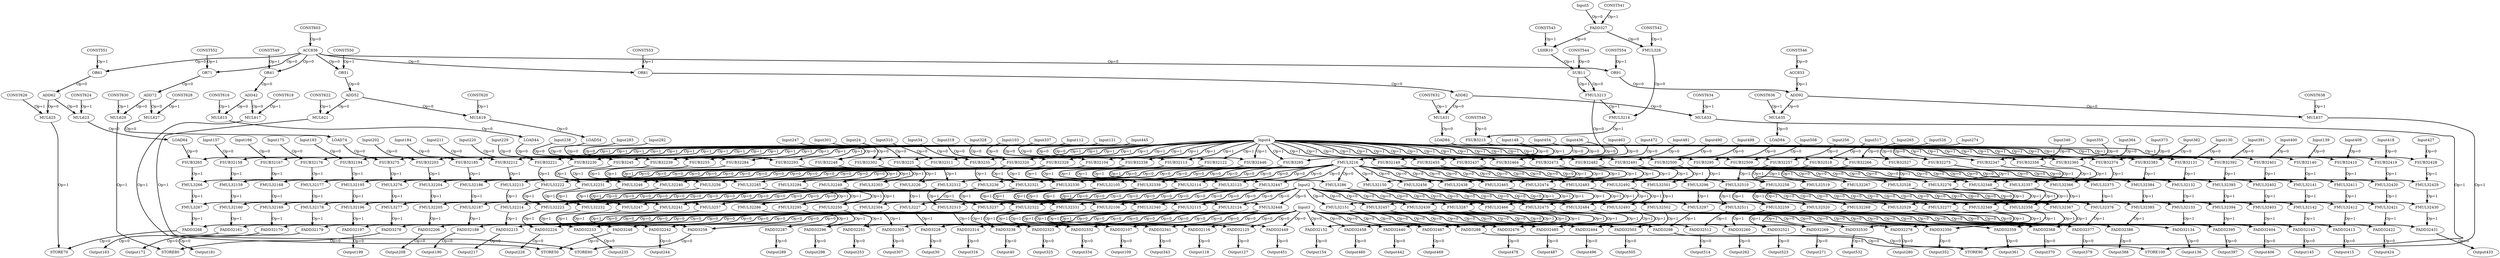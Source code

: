 Digraph G {
Input2[opcode=Input, ref_name="arg", size="0", offset="0, 0", pattern="0, 2"];
Input3[opcode=Input, ref_name="arg1", size="0", offset="0, 0", pattern="0, 2"];
Input4[opcode=Input, ref_name="arg2", size="0", offset="0, 0", pattern="0, 2"];
Input5[opcode=Input, ref_name="arg3", size="0", offset="0, 0", pattern="0, 2"];
FADD327[opcode=FADD32];
FMUL328[opcode=FMUL32];
LSHR10[opcode=LSHR];
SUB11[opcode=SUB];
FMUL3213[opcode=FMUL32];
FMUL3214[opcode=FMUL32];
FSUB3215[opcode=FSUB32];
FMUL3216[opcode=FMUL32];
Input24[opcode=Input, ref_name="arg4", size="6948", offset="0, 0", pattern="224, 2, 224, 16"];
FSUB3225[opcode=FSUB32];
FMUL3226[opcode=FMUL32];
FMUL3227[opcode=FMUL32];
FADD3228[opcode=FADD32];
Output30[opcode=Output, ref_name="arg5", size="6948", offset="0, 0", pattern="224, 2, 224, 16"];
Input34[opcode=Input, ref_name="arg4", size="6948", offset="0, 4", pattern="224, 2, 224, 16"];
FSUB3235[opcode=FSUB32];
FMUL3236[opcode=FMUL32];
FMUL3237[opcode=FMUL32];
FADD3238[opcode=FADD32];
Output40[opcode=Output, ref_name="arg5", size="6952", offset="0, 4", pattern="224, 2, 224, 16"];
OR41[opcode=OR];
ADD42[opcode=ADD];
LOAD44[opcode=LOAD, ref_name="arg4", size="6948", offset="0, 0", cycles="32"];
FSUB3245[opcode=FSUB32];
FMUL3246[opcode=FMUL32];
FMUL3247[opcode=FMUL32];
FADD3248[opcode=FADD32];
STORE50[opcode=STORE, ref_name="arg5", size="4", offset="0, 0", cycles="32"];
OR51[opcode=OR];
ADD52[opcode=ADD];
LOAD54[opcode=LOAD, ref_name="arg4", size="6948", offset="0, 0", cycles="32"];
FSUB3255[opcode=FSUB32];
FMUL3256[opcode=FMUL32];
FMUL3257[opcode=FMUL32];
FADD3258[opcode=FADD32];
STORE60[opcode=STORE, ref_name="arg5", size="4", offset="0, 0", cycles="32"];
OR61[opcode=OR];
ADD62[opcode=ADD];
LOAD64[opcode=LOAD, ref_name="arg4", size="6948", offset="0, 0", cycles="32"];
FSUB3265[opcode=FSUB32];
FMUL3266[opcode=FMUL32];
FMUL3267[opcode=FMUL32];
FADD3268[opcode=FADD32];
STORE70[opcode=STORE, ref_name="arg5", size="4", offset="0, 0", cycles="32"];
OR71[opcode=OR];
ADD72[opcode=ADD];
LOAD74[opcode=LOAD, ref_name="arg4", size="6948", offset="0, 0", cycles="32"];
FSUB3275[opcode=FSUB32];
FMUL3276[opcode=FMUL32];
FMUL3277[opcode=FMUL32];
FADD3278[opcode=FADD32];
STORE80[opcode=STORE, ref_name="arg5", size="4", offset="0, 0", cycles="32"];
OR81[opcode=OR];
ADD82[opcode=ADD];
LOAD84[opcode=LOAD, ref_name="arg4", size="6948", offset="0, 0", cycles="32"];
FSUB3285[opcode=FSUB32];
FMUL3286[opcode=FMUL32];
FMUL3287[opcode=FMUL32];
FADD3288[opcode=FADD32];
STORE90[opcode=STORE, ref_name="arg5", size="4", offset="0, 0", cycles="32"];
OR91[opcode=OR];
ADD92[opcode=ADD];
LOAD94[opcode=LOAD, ref_name="arg4", size="6948", offset="0, 0", cycles="32"];
FSUB3295[opcode=FSUB32];
FMUL3296[opcode=FMUL32];
FMUL3297[opcode=FMUL32];
FADD3298[opcode=FADD32];
STORE100[opcode=STORE, ref_name="arg5", size="4", offset="0, 0", cycles="32"];
Input103[opcode=Input, ref_name="arg4", size="6948", offset="0, 32", pattern="224, 2, 224, 16"];
FSUB32104[opcode=FSUB32];
FMUL32105[opcode=FMUL32];
FMUL32106[opcode=FMUL32];
FADD32107[opcode=FADD32];
Output109[opcode=Output, ref_name="arg5", size="6948", offset="32, 0", pattern="224, 2, 224, 16"];
Input112[opcode=Input, ref_name="arg4", size="6948", offset="0, 36", pattern="224, 2, 224, 16"];
FSUB32113[opcode=FSUB32];
FMUL32114[opcode=FMUL32];
FMUL32115[opcode=FMUL32];
FADD32116[opcode=FADD32];
Output118[opcode=Output, ref_name="arg5", size="6952", offset="32, 4", pattern="224, 2, 224, 16"];
Input121[opcode=Input, ref_name="arg4", size="6948", offset="0, 40", pattern="224, 2, 224, 16"];
FSUB32122[opcode=FSUB32];
FMUL32123[opcode=FMUL32];
FMUL32124[opcode=FMUL32];
FADD32125[opcode=FADD32];
Output127[opcode=Output, ref_name="arg5", size="6948", offset="40, 0", pattern="224, 2, 224, 16"];
Input130[opcode=Input, ref_name="arg4", size="6948", offset="0, 44", pattern="224, 2, 224, 16"];
FSUB32131[opcode=FSUB32];
FMUL32132[opcode=FMUL32];
FMUL32133[opcode=FMUL32];
FADD32134[opcode=FADD32];
Output136[opcode=Output, ref_name="arg5", size="6952", offset="40, 4", pattern="224, 2, 224, 16"];
Input139[opcode=Input, ref_name="arg4", size="6948", offset="0, 48", pattern="224, 2, 224, 16"];
FSUB32140[opcode=FSUB32];
FMUL32141[opcode=FMUL32];
FMUL32142[opcode=FMUL32];
FADD32143[opcode=FADD32];
Output145[opcode=Output, ref_name="arg5", size="6948", offset="48, 0", pattern="224, 2, 224, 16"];
Input148[opcode=Input, ref_name="arg4", size="6948", offset="0, 52", pattern="224, 2, 224, 16"];
FSUB32149[opcode=FSUB32];
FMUL32150[opcode=FMUL32];
FMUL32151[opcode=FMUL32];
FADD32152[opcode=FADD32];
Output154[opcode=Output, ref_name="arg5", size="6952", offset="48, 4", pattern="224, 2, 224, 16"];
Input157[opcode=Input, ref_name="arg4", size="6948", offset="0, 56", pattern="224, 2, 224, 16"];
FSUB32158[opcode=FSUB32];
FMUL32159[opcode=FMUL32];
FMUL32160[opcode=FMUL32];
FADD32161[opcode=FADD32];
Output163[opcode=Output, ref_name="arg5", size="6948", offset="56, 0", pattern="224, 2, 224, 16"];
Input166[opcode=Input, ref_name="arg4", size="6948", offset="0, 60", pattern="224, 2, 224, 16"];
FSUB32167[opcode=FSUB32];
FMUL32168[opcode=FMUL32];
FMUL32169[opcode=FMUL32];
FADD32170[opcode=FADD32];
Output172[opcode=Output, ref_name="arg5", size="6952", offset="56, 4", pattern="224, 2, 224, 16"];
Input175[opcode=Input, ref_name="arg4", size="6948", offset="0, 64", pattern="224, 2, 224, 16"];
FSUB32176[opcode=FSUB32];
FMUL32177[opcode=FMUL32];
FMUL32178[opcode=FMUL32];
FADD32179[opcode=FADD32];
Output181[opcode=Output, ref_name="arg5", size="6948", offset="64, 0", pattern="224, 2, 224, 16"];
Input184[opcode=Input, ref_name="arg4", size="6948", offset="0, 68", pattern="224, 2, 224, 16"];
FSUB32185[opcode=FSUB32];
FMUL32186[opcode=FMUL32];
FMUL32187[opcode=FMUL32];
FADD32188[opcode=FADD32];
Output190[opcode=Output, ref_name="arg5", size="6952", offset="64, 4", pattern="224, 2, 224, 16"];
Input193[opcode=Input, ref_name="arg4", size="6948", offset="0, 72", pattern="224, 2, 224, 16"];
FSUB32194[opcode=FSUB32];
FMUL32195[opcode=FMUL32];
FMUL32196[opcode=FMUL32];
FADD32197[opcode=FADD32];
Output199[opcode=Output, ref_name="arg5", size="6948", offset="72, 0", pattern="224, 2, 224, 16"];
Input202[opcode=Input, ref_name="arg4", size="6948", offset="0, 76", pattern="224, 2, 224, 16"];
FSUB32203[opcode=FSUB32];
FMUL32204[opcode=FMUL32];
FMUL32205[opcode=FMUL32];
FADD32206[opcode=FADD32];
Output208[opcode=Output, ref_name="arg5", size="6952", offset="72, 4", pattern="224, 2, 224, 16"];
Input211[opcode=Input, ref_name="arg4", size="6948", offset="0, 80", pattern="224, 2, 224, 16"];
FSUB32212[opcode=FSUB32];
FMUL32213[opcode=FMUL32];
FMUL32214[opcode=FMUL32];
FADD32215[opcode=FADD32];
Output217[opcode=Output, ref_name="arg5", size="6948", offset="80, 0", pattern="224, 2, 224, 16"];
Input220[opcode=Input, ref_name="arg4", size="6948", offset="0, 84", pattern="224, 2, 224, 16"];
FSUB32221[opcode=FSUB32];
FMUL32222[opcode=FMUL32];
FMUL32223[opcode=FMUL32];
FADD32224[opcode=FADD32];
Output226[opcode=Output, ref_name="arg5", size="6952", offset="80, 4", pattern="224, 2, 224, 16"];
Input229[opcode=Input, ref_name="arg4", size="6948", offset="0, 88", pattern="224, 2, 224, 16"];
FSUB32230[opcode=FSUB32];
FMUL32231[opcode=FMUL32];
FMUL32232[opcode=FMUL32];
FADD32233[opcode=FADD32];
Output235[opcode=Output, ref_name="arg5", size="6948", offset="88, 0", pattern="224, 2, 224, 16"];
Input238[opcode=Input, ref_name="arg4", size="6948", offset="0, 92", pattern="224, 2, 224, 16"];
FSUB32239[opcode=FSUB32];
FMUL32240[opcode=FMUL32];
FMUL32241[opcode=FMUL32];
FADD32242[opcode=FADD32];
Output244[opcode=Output, ref_name="arg5", size="6952", offset="88, 4", pattern="224, 2, 224, 16"];
Input247[opcode=Input, ref_name="arg4", size="6948", offset="0, 96", pattern="224, 2, 224, 16"];
FSUB32248[opcode=FSUB32];
FMUL32249[opcode=FMUL32];
FMUL32250[opcode=FMUL32];
FADD32251[opcode=FADD32];
Output253[opcode=Output, ref_name="arg5", size="6948", offset="96, 0", pattern="224, 2, 224, 16"];
Input256[opcode=Input, ref_name="arg4", size="6948", offset="0, 100", pattern="224, 2, 224, 16"];
FSUB32257[opcode=FSUB32];
FMUL32258[opcode=FMUL32];
FMUL32259[opcode=FMUL32];
FADD32260[opcode=FADD32];
Output262[opcode=Output, ref_name="arg5", size="6952", offset="96, 4", pattern="224, 2, 224, 16"];
Input265[opcode=Input, ref_name="arg4", size="6948", offset="0, 104", pattern="224, 2, 224, 16"];
FSUB32266[opcode=FSUB32];
FMUL32267[opcode=FMUL32];
FMUL32268[opcode=FMUL32];
FADD32269[opcode=FADD32];
Output271[opcode=Output, ref_name="arg5", size="6948", offset="104, 0", pattern="224, 2, 224, 16"];
Input274[opcode=Input, ref_name="arg4", size="6948", offset="0, 108", pattern="224, 2, 224, 16"];
FSUB32275[opcode=FSUB32];
FMUL32276[opcode=FMUL32];
FMUL32277[opcode=FMUL32];
FADD32278[opcode=FADD32];
Output280[opcode=Output, ref_name="arg5", size="6952", offset="104, 4", pattern="224, 2, 224, 16"];
Input283[opcode=Input, ref_name="arg4", size="6948", offset="0, 112", pattern="224, 2, 224, 16"];
FSUB32284[opcode=FSUB32];
FMUL32285[opcode=FMUL32];
FMUL32286[opcode=FMUL32];
FADD32287[opcode=FADD32];
Output289[opcode=Output, ref_name="arg5", size="6948", offset="112, 0", pattern="224, 2, 224, 16"];
Input292[opcode=Input, ref_name="arg4", size="6948", offset="0, 116", pattern="224, 2, 224, 16"];
FSUB32293[opcode=FSUB32];
FMUL32294[opcode=FMUL32];
FMUL32295[opcode=FMUL32];
FADD32296[opcode=FADD32];
Output298[opcode=Output, ref_name="arg5", size="6952", offset="112, 4", pattern="224, 2, 224, 16"];
Input301[opcode=Input, ref_name="arg4", size="6948", offset="0, 120", pattern="224, 2, 224, 16"];
FSUB32302[opcode=FSUB32];
FMUL32303[opcode=FMUL32];
FMUL32304[opcode=FMUL32];
FADD32305[opcode=FADD32];
Output307[opcode=Output, ref_name="arg5", size="6948", offset="120, 0", pattern="224, 2, 224, 16"];
Input310[opcode=Input, ref_name="arg4", size="6948", offset="0, 124", pattern="224, 2, 224, 16"];
FSUB32311[opcode=FSUB32];
FMUL32312[opcode=FMUL32];
FMUL32313[opcode=FMUL32];
FADD32314[opcode=FADD32];
Output316[opcode=Output, ref_name="arg5", size="6952", offset="120, 4", pattern="224, 2, 224, 16"];
Input319[opcode=Input, ref_name="arg4", size="6948", offset="0, 128", pattern="224, 2, 224, 16"];
FSUB32320[opcode=FSUB32];
FMUL32321[opcode=FMUL32];
FMUL32322[opcode=FMUL32];
FADD32323[opcode=FADD32];
Output325[opcode=Output, ref_name="arg5", size="6948", offset="128, 0", pattern="224, 2, 224, 16"];
Input328[opcode=Input, ref_name="arg4", size="6948", offset="0, 132", pattern="224, 2, 224, 16"];
FSUB32329[opcode=FSUB32];
FMUL32330[opcode=FMUL32];
FMUL32331[opcode=FMUL32];
FADD32332[opcode=FADD32];
Output334[opcode=Output, ref_name="arg5", size="6952", offset="128, 4", pattern="224, 2, 224, 16"];
Input337[opcode=Input, ref_name="arg4", size="6948", offset="0, 136", pattern="224, 2, 224, 16"];
FSUB32338[opcode=FSUB32];
FMUL32339[opcode=FMUL32];
FMUL32340[opcode=FMUL32];
FADD32341[opcode=FADD32];
Output343[opcode=Output, ref_name="arg5", size="6948", offset="136, 0", pattern="224, 2, 224, 16"];
Input346[opcode=Input, ref_name="arg4", size="6948", offset="0, 140", pattern="224, 2, 224, 16"];
FSUB32347[opcode=FSUB32];
FMUL32348[opcode=FMUL32];
FMUL32349[opcode=FMUL32];
FADD32350[opcode=FADD32];
Output352[opcode=Output, ref_name="arg5", size="6952", offset="136, 4", pattern="224, 2, 224, 16"];
Input355[opcode=Input, ref_name="arg4", size="6948", offset="0, 144", pattern="224, 2, 224, 16"];
FSUB32356[opcode=FSUB32];
FMUL32357[opcode=FMUL32];
FMUL32358[opcode=FMUL32];
FADD32359[opcode=FADD32];
Output361[opcode=Output, ref_name="arg5", size="6948", offset="144, 0", pattern="224, 2, 224, 16"];
Input364[opcode=Input, ref_name="arg4", size="6948", offset="0, 148", pattern="224, 2, 224, 16"];
FSUB32365[opcode=FSUB32];
FMUL32366[opcode=FMUL32];
FMUL32367[opcode=FMUL32];
FADD32368[opcode=FADD32];
Output370[opcode=Output, ref_name="arg5", size="6952", offset="144, 4", pattern="224, 2, 224, 16"];
Input373[opcode=Input, ref_name="arg4", size="6948", offset="0, 152", pattern="224, 2, 224, 16"];
FSUB32374[opcode=FSUB32];
FMUL32375[opcode=FMUL32];
FMUL32376[opcode=FMUL32];
FADD32377[opcode=FADD32];
Output379[opcode=Output, ref_name="arg5", size="6948", offset="152, 0", pattern="224, 2, 224, 16"];
Input382[opcode=Input, ref_name="arg4", size="6948", offset="0, 156", pattern="224, 2, 224, 16"];
FSUB32383[opcode=FSUB32];
FMUL32384[opcode=FMUL32];
FMUL32385[opcode=FMUL32];
FADD32386[opcode=FADD32];
Output388[opcode=Output, ref_name="arg5", size="6952", offset="152, 4", pattern="224, 2, 224, 16"];
Input391[opcode=Input, ref_name="arg4", size="6948", offset="0, 160", pattern="224, 2, 224, 16"];
FSUB32392[opcode=FSUB32];
FMUL32393[opcode=FMUL32];
FMUL32394[opcode=FMUL32];
FADD32395[opcode=FADD32];
Output397[opcode=Output, ref_name="arg5", size="6948", offset="160, 0", pattern="224, 2, 224, 16"];
Input400[opcode=Input, ref_name="arg4", size="6948", offset="0, 164", pattern="224, 2, 224, 16"];
FSUB32401[opcode=FSUB32];
FMUL32402[opcode=FMUL32];
FMUL32403[opcode=FMUL32];
FADD32404[opcode=FADD32];
Output406[opcode=Output, ref_name="arg5", size="6952", offset="160, 4", pattern="224, 2, 224, 16"];
Input409[opcode=Input, ref_name="arg4", size="6948", offset="0, 168", pattern="224, 2, 224, 16"];
FSUB32410[opcode=FSUB32];
FMUL32411[opcode=FMUL32];
FMUL32412[opcode=FMUL32];
FADD32413[opcode=FADD32];
Output415[opcode=Output, ref_name="arg5", size="6948", offset="168, 0", pattern="224, 2, 224, 16"];
Input418[opcode=Input, ref_name="arg4", size="6948", offset="0, 172", pattern="224, 2, 224, 16"];
FSUB32419[opcode=FSUB32];
FMUL32420[opcode=FMUL32];
FMUL32421[opcode=FMUL32];
FADD32422[opcode=FADD32];
Output424[opcode=Output, ref_name="arg5", size="6952", offset="168, 4", pattern="224, 2, 224, 16"];
Input427[opcode=Input, ref_name="arg4", size="6948", offset="0, 176", pattern="224, 2, 224, 16"];
FSUB32428[opcode=FSUB32];
FMUL32429[opcode=FMUL32];
FMUL32430[opcode=FMUL32];
FADD32431[opcode=FADD32];
Output433[opcode=Output, ref_name="arg5", size="6948", offset="176, 0", pattern="224, 2, 224, 16"];
Input436[opcode=Input, ref_name="arg4", size="6948", offset="0, 180", pattern="224, 2, 224, 16"];
FSUB32437[opcode=FSUB32];
FMUL32438[opcode=FMUL32];
FMUL32439[opcode=FMUL32];
FADD32440[opcode=FADD32];
Output442[opcode=Output, ref_name="arg5", size="6952", offset="176, 4", pattern="224, 2, 224, 16"];
Input445[opcode=Input, ref_name="arg4", size="6948", offset="0, 184", pattern="224, 2, 224, 16"];
FSUB32446[opcode=FSUB32];
FMUL32447[opcode=FMUL32];
FMUL32448[opcode=FMUL32];
FADD32449[opcode=FADD32];
Output451[opcode=Output, ref_name="arg5", size="6948", offset="184, 0", pattern="224, 2, 224, 16"];
Input454[opcode=Input, ref_name="arg4", size="6948", offset="0, 188", pattern="224, 2, 224, 16"];
FSUB32455[opcode=FSUB32];
FMUL32456[opcode=FMUL32];
FMUL32457[opcode=FMUL32];
FADD32458[opcode=FADD32];
Output460[opcode=Output, ref_name="arg5", size="6952", offset="184, 4", pattern="224, 2, 224, 16"];
Input463[opcode=Input, ref_name="arg4", size="6948", offset="0, 192", pattern="224, 2, 224, 16"];
FSUB32464[opcode=FSUB32];
FMUL32465[opcode=FMUL32];
FMUL32466[opcode=FMUL32];
FADD32467[opcode=FADD32];
Output469[opcode=Output, ref_name="arg5", size="6948", offset="192, 0", pattern="224, 2, 224, 16"];
Input472[opcode=Input, ref_name="arg4", size="6948", offset="0, 196", pattern="224, 2, 224, 16"];
FSUB32473[opcode=FSUB32];
FMUL32474[opcode=FMUL32];
FMUL32475[opcode=FMUL32];
FADD32476[opcode=FADD32];
Output478[opcode=Output, ref_name="arg5", size="6952", offset="192, 4", pattern="224, 2, 224, 16"];
Input481[opcode=Input, ref_name="arg4", size="6948", offset="0, 200", pattern="224, 2, 224, 16"];
FSUB32482[opcode=FSUB32];
FMUL32483[opcode=FMUL32];
FMUL32484[opcode=FMUL32];
FADD32485[opcode=FADD32];
Output487[opcode=Output, ref_name="arg5", size="6948", offset="200, 0", pattern="224, 2, 224, 16"];
Input490[opcode=Input, ref_name="arg4", size="6948", offset="0, 204", pattern="224, 2, 224, 16"];
FSUB32491[opcode=FSUB32];
FMUL32492[opcode=FMUL32];
FMUL32493[opcode=FMUL32];
FADD32494[opcode=FADD32];
Output496[opcode=Output, ref_name="arg5", size="6952", offset="200, 4", pattern="224, 2, 224, 16"];
Input499[opcode=Input, ref_name="arg4", size="6948", offset="0, 208", pattern="224, 2, 224, 16"];
FSUB32500[opcode=FSUB32];
FMUL32501[opcode=FMUL32];
FMUL32502[opcode=FMUL32];
FADD32503[opcode=FADD32];
Output505[opcode=Output, ref_name="arg5", size="6948", offset="208, 0", pattern="224, 2, 224, 16"];
Input508[opcode=Input, ref_name="arg4", size="6948", offset="0, 212", pattern="224, 2, 224, 16"];
FSUB32509[opcode=FSUB32];
FMUL32510[opcode=FMUL32];
FMUL32511[opcode=FMUL32];
FADD32512[opcode=FADD32];
Output514[opcode=Output, ref_name="arg5", size="6952", offset="208, 4", pattern="224, 2, 224, 16"];
Input517[opcode=Input, ref_name="arg4", size="6948", offset="0, 216", pattern="224, 2, 224, 16"];
FSUB32518[opcode=FSUB32];
FMUL32519[opcode=FMUL32];
FMUL32520[opcode=FMUL32];
FADD32521[opcode=FADD32];
Output523[opcode=Output, ref_name="arg5", size="6948", offset="216, 0", pattern="224, 2, 224, 16"];
Input526[opcode=Input, ref_name="arg4", size="6948", offset="0, 220", pattern="224, 2, 224, 16"];
FSUB32527[opcode=FSUB32];
FMUL32528[opcode=FMUL32];
FMUL32529[opcode=FMUL32];
FADD32530[opcode=FADD32];
Output532[opcode=Output, ref_name="arg5", size="6952", offset="216, 4", pattern="224, 2, 224, 16"];
CONST541[opcode=CONST, value=925353388];
CONST542[opcode=CONST, value=1056964608];
CONST543[opcode=CONST, value=1];
CONST544[opcode=CONST, value=1597463007];
CONST545[opcode=CONST, value=1069547520];
CONST546[opcode=CONST, value=112];
CONST549[opcode=CONST, value=2];
CONST550[opcode=CONST, value=3];
CONST551[opcode=CONST, value=4];
CONST552[opcode=CONST, value=5];
CONST553[opcode=CONST, value=6];
CONST554[opcode=CONST, value=7];
CONST603[opcode=CONST, value=56];
MUL615[opcode=MUL];
CONST616[opcode=CONST, value=4];
MUL617[opcode=MUL];
CONST618[opcode=CONST, value=4];
MUL619[opcode=MUL];
CONST620[opcode=CONST, value=4];
MUL621[opcode=MUL];
CONST622[opcode=CONST, value=4];
MUL623[opcode=MUL];
CONST624[opcode=CONST, value=4];
MUL625[opcode=MUL];
CONST626[opcode=CONST, value=4];
MUL627[opcode=MUL];
CONST628[opcode=CONST, value=4];
MUL629[opcode=MUL];
CONST630[opcode=CONST, value=4];
MUL631[opcode=MUL];
CONST632[opcode=CONST, value=4];
MUL633[opcode=MUL];
CONST634[opcode=CONST, value=4];
MUL635[opcode=MUL];
CONST636[opcode=CONST, value=4];
MUL637[opcode=MUL];
CONST638[opcode=CONST, value=4];
ACC833[opcode=ACC, acc_params="0, 16, 2, 1", acc_first=0];
ACC836[opcode=ACC, acc_params="0, 2, 1, 16", acc_first=0];
Input2 -> FMUL32529[operand = 0 ,color = black, style = bold, label = "Op=0"];
Input2 -> FMUL32520[operand = 0 ,color = black, style = bold, label = "Op=0"];
Input2 -> FMUL32511[operand = 0 ,color = black, style = bold, label = "Op=0"];
Input2 -> FMUL32502[operand = 0 ,color = black, style = bold, label = "Op=0"];
Input2 -> FMUL32493[operand = 0 ,color = black, style = bold, label = "Op=0"];
Input2 -> FMUL32484[operand = 0 ,color = black, style = bold, label = "Op=0"];
Input2 -> FMUL32475[operand = 0 ,color = black, style = bold, label = "Op=0"];
Input2 -> FMUL32466[operand = 0 ,color = black, style = bold, label = "Op=0"];
Input2 -> FMUL32457[operand = 0 ,color = black, style = bold, label = "Op=0"];
Input2 -> FMUL32448[operand = 0 ,color = black, style = bold, label = "Op=0"];
Input2 -> FMUL32439[operand = 0 ,color = black, style = bold, label = "Op=0"];
Input2 -> FMUL32430[operand = 0 ,color = black, style = bold, label = "Op=0"];
Input2 -> FMUL32421[operand = 0 ,color = black, style = bold, label = "Op=0"];
Input2 -> FMUL32412[operand = 0 ,color = black, style = bold, label = "Op=0"];
Input2 -> FMUL32403[operand = 0 ,color = black, style = bold, label = "Op=0"];
Input2 -> FMUL32394[operand = 0 ,color = black, style = bold, label = "Op=0"];
Input2 -> FMUL32385[operand = 0 ,color = black, style = bold, label = "Op=0"];
Input2 -> FMUL32376[operand = 0 ,color = black, style = bold, label = "Op=0"];
Input2 -> FMUL32367[operand = 0 ,color = black, style = bold, label = "Op=0"];
Input2 -> FMUL32358[operand = 0 ,color = black, style = bold, label = "Op=0"];
Input2 -> FMUL32349[operand = 0 ,color = black, style = bold, label = "Op=0"];
Input2 -> FMUL32340[operand = 0 ,color = black, style = bold, label = "Op=0"];
Input2 -> FMUL32331[operand = 0 ,color = black, style = bold, label = "Op=0"];
Input2 -> FMUL32322[operand = 0 ,color = black, style = bold, label = "Op=0"];
Input2 -> FMUL32313[operand = 0 ,color = black, style = bold, label = "Op=0"];
Input2 -> FMUL32304[operand = 0 ,color = black, style = bold, label = "Op=0"];
Input2 -> FMUL32295[operand = 0 ,color = black, style = bold, label = "Op=0"];
Input2 -> FMUL32286[operand = 0 ,color = black, style = bold, label = "Op=0"];
Input2 -> FMUL32277[operand = 0 ,color = black, style = bold, label = "Op=0"];
Input2 -> FMUL32268[operand = 0 ,color = black, style = bold, label = "Op=0"];
Input2 -> FMUL32259[operand = 0 ,color = black, style = bold, label = "Op=0"];
Input2 -> FMUL32250[operand = 0 ,color = black, style = bold, label = "Op=0"];
Input2 -> FMUL32241[operand = 0 ,color = black, style = bold, label = "Op=0"];
Input2 -> FMUL32232[operand = 0 ,color = black, style = bold, label = "Op=0"];
Input2 -> FMUL32223[operand = 0 ,color = black, style = bold, label = "Op=0"];
Input2 -> FMUL32214[operand = 0 ,color = black, style = bold, label = "Op=0"];
Input2 -> FMUL32205[operand = 0 ,color = black, style = bold, label = "Op=0"];
Input2 -> FMUL32196[operand = 0 ,color = black, style = bold, label = "Op=0"];
Input2 -> FMUL32187[operand = 0 ,color = black, style = bold, label = "Op=0"];
Input2 -> FMUL32178[operand = 0 ,color = black, style = bold, label = "Op=0"];
Input2 -> FMUL32169[operand = 0 ,color = black, style = bold, label = "Op=0"];
Input2 -> FMUL32160[operand = 0 ,color = black, style = bold, label = "Op=0"];
Input2 -> FMUL32151[operand = 0 ,color = black, style = bold, label = "Op=0"];
Input2 -> FMUL32142[operand = 0 ,color = black, style = bold, label = "Op=0"];
Input2 -> FMUL32133[operand = 0 ,color = black, style = bold, label = "Op=0"];
Input2 -> FMUL32124[operand = 0 ,color = black, style = bold, label = "Op=0"];
Input2 -> FMUL32115[operand = 0 ,color = black, style = bold, label = "Op=0"];
Input2 -> FMUL32106[operand = 0 ,color = black, style = bold, label = "Op=0"];
Input2 -> FMUL3297[operand = 0 ,color = black, style = bold, label = "Op=0"];
Input2 -> FMUL3287[operand = 0 ,color = black, style = bold, label = "Op=0"];
Input2 -> FMUL3277[operand = 0 ,color = black, style = bold, label = "Op=0"];
Input2 -> FMUL3267[operand = 0 ,color = black, style = bold, label = "Op=0"];
Input2 -> FMUL3257[operand = 0 ,color = black, style = bold, label = "Op=0"];
Input2 -> FMUL3247[operand = 0 ,color = black, style = bold, label = "Op=0"];
Input2 -> FMUL3237[operand = 0 ,color = black, style = bold, label = "Op=0"];
Input2 -> FMUL3227[operand = 0 ,color = black, style = bold, label = "Op=0"];
Input3 -> FADD32530[operand = 0 ,color = black, style = bold, label = "Op=0"];
Input3 -> FADD32521[operand = 0 ,color = black, style = bold, label = "Op=0"];
Input3 -> FADD32512[operand = 0 ,color = black, style = bold, label = "Op=0"];
Input3 -> FADD32503[operand = 0 ,color = black, style = bold, label = "Op=0"];
Input3 -> FADD32494[operand = 0 ,color = black, style = bold, label = "Op=0"];
Input3 -> FADD32485[operand = 0 ,color = black, style = bold, label = "Op=0"];
Input3 -> FADD32476[operand = 0 ,color = black, style = bold, label = "Op=0"];
Input3 -> FADD32467[operand = 0 ,color = black, style = bold, label = "Op=0"];
Input3 -> FADD32458[operand = 0 ,color = black, style = bold, label = "Op=0"];
Input3 -> FADD32449[operand = 0 ,color = black, style = bold, label = "Op=0"];
Input3 -> FADD32440[operand = 0 ,color = black, style = bold, label = "Op=0"];
Input3 -> FADD32431[operand = 0 ,color = black, style = bold, label = "Op=0"];
Input3 -> FADD32422[operand = 0 ,color = black, style = bold, label = "Op=0"];
Input3 -> FADD32413[operand = 0 ,color = black, style = bold, label = "Op=0"];
Input3 -> FADD32404[operand = 0 ,color = black, style = bold, label = "Op=0"];
Input3 -> FADD32395[operand = 0 ,color = black, style = bold, label = "Op=0"];
Input3 -> FADD32386[operand = 0 ,color = black, style = bold, label = "Op=0"];
Input3 -> FADD32377[operand = 0 ,color = black, style = bold, label = "Op=0"];
Input3 -> FADD32368[operand = 0 ,color = black, style = bold, label = "Op=0"];
Input3 -> FADD32359[operand = 0 ,color = black, style = bold, label = "Op=0"];
Input3 -> FADD32350[operand = 0 ,color = black, style = bold, label = "Op=0"];
Input3 -> FADD32341[operand = 0 ,color = black, style = bold, label = "Op=0"];
Input3 -> FADD32332[operand = 0 ,color = black, style = bold, label = "Op=0"];
Input3 -> FADD32323[operand = 0 ,color = black, style = bold, label = "Op=0"];
Input3 -> FADD32314[operand = 0 ,color = black, style = bold, label = "Op=0"];
Input3 -> FADD32305[operand = 0 ,color = black, style = bold, label = "Op=0"];
Input3 -> FADD32296[operand = 0 ,color = black, style = bold, label = "Op=0"];
Input3 -> FADD32287[operand = 0 ,color = black, style = bold, label = "Op=0"];
Input3 -> FADD32278[operand = 0 ,color = black, style = bold, label = "Op=0"];
Input3 -> FADD32269[operand = 0 ,color = black, style = bold, label = "Op=0"];
Input3 -> FADD32260[operand = 0 ,color = black, style = bold, label = "Op=0"];
Input3 -> FADD32251[operand = 0 ,color = black, style = bold, label = "Op=0"];
Input3 -> FADD32242[operand = 0 ,color = black, style = bold, label = "Op=0"];
Input3 -> FADD32233[operand = 0 ,color = black, style = bold, label = "Op=0"];
Input3 -> FADD32224[operand = 0 ,color = black, style = bold, label = "Op=0"];
Input3 -> FADD32215[operand = 0 ,color = black, style = bold, label = "Op=0"];
Input3 -> FADD32206[operand = 0 ,color = black, style = bold, label = "Op=0"];
Input3 -> FADD32197[operand = 0 ,color = black, style = bold, label = "Op=0"];
Input3 -> FADD32188[operand = 0 ,color = black, style = bold, label = "Op=0"];
Input3 -> FADD32179[operand = 0 ,color = black, style = bold, label = "Op=0"];
Input3 -> FADD32170[operand = 0 ,color = black, style = bold, label = "Op=0"];
Input3 -> FADD32161[operand = 0 ,color = black, style = bold, label = "Op=0"];
Input3 -> FADD32152[operand = 0 ,color = black, style = bold, label = "Op=0"];
Input3 -> FADD32143[operand = 0 ,color = black, style = bold, label = "Op=0"];
Input3 -> FADD32134[operand = 0 ,color = black, style = bold, label = "Op=0"];
Input3 -> FADD32125[operand = 0 ,color = black, style = bold, label = "Op=0"];
Input3 -> FADD32116[operand = 0 ,color = black, style = bold, label = "Op=0"];
Input3 -> FADD32107[operand = 0 ,color = black, style = bold, label = "Op=0"];
Input3 -> FADD3298[operand = 0 ,color = black, style = bold, label = "Op=0"];
Input3 -> FADD3288[operand = 0 ,color = black, style = bold, label = "Op=0"];
Input3 -> FADD3278[operand = 0 ,color = black, style = bold, label = "Op=0"];
Input3 -> FADD3268[operand = 0 ,color = black, style = bold, label = "Op=0"];
Input3 -> FADD3258[operand = 0 ,color = black, style = bold, label = "Op=0"];
Input3 -> FADD3248[operand = 0 ,color = black, style = bold, label = "Op=0"];
Input3 -> FADD3238[operand = 0 ,color = black, style = bold, label = "Op=0"];
Input3 -> FADD3228[operand = 0 ,color = black, style = bold, label = "Op=0"];
Input4 -> FSUB32527[operand = 1 ,color = black, style = bold, label = "Op=1"];
Input4 -> FSUB32518[operand = 1 ,color = black, style = bold, label = "Op=1"];
Input4 -> FSUB32509[operand = 1 ,color = black, style = bold, label = "Op=1"];
Input4 -> FSUB32500[operand = 1 ,color = black, style = bold, label = "Op=1"];
Input4 -> FSUB32491[operand = 1 ,color = black, style = bold, label = "Op=1"];
Input4 -> FSUB32482[operand = 1 ,color = black, style = bold, label = "Op=1"];
Input4 -> FSUB32473[operand = 1 ,color = black, style = bold, label = "Op=1"];
Input4 -> FSUB32464[operand = 1 ,color = black, style = bold, label = "Op=1"];
Input4 -> FSUB32455[operand = 1 ,color = black, style = bold, label = "Op=1"];
Input4 -> FSUB32446[operand = 1 ,color = black, style = bold, label = "Op=1"];
Input4 -> FSUB32437[operand = 1 ,color = black, style = bold, label = "Op=1"];
Input4 -> FSUB32428[operand = 1 ,color = black, style = bold, label = "Op=1"];
Input4 -> FSUB32419[operand = 1 ,color = black, style = bold, label = "Op=1"];
Input4 -> FSUB32410[operand = 1 ,color = black, style = bold, label = "Op=1"];
Input4 -> FSUB32401[operand = 1 ,color = black, style = bold, label = "Op=1"];
Input4 -> FSUB32392[operand = 1 ,color = black, style = bold, label = "Op=1"];
Input4 -> FSUB32383[operand = 1 ,color = black, style = bold, label = "Op=1"];
Input4 -> FSUB32374[operand = 1 ,color = black, style = bold, label = "Op=1"];
Input4 -> FSUB32365[operand = 1 ,color = black, style = bold, label = "Op=1"];
Input4 -> FSUB32356[operand = 1 ,color = black, style = bold, label = "Op=1"];
Input4 -> FSUB32347[operand = 1 ,color = black, style = bold, label = "Op=1"];
Input4 -> FSUB32338[operand = 1 ,color = black, style = bold, label = "Op=1"];
Input4 -> FSUB32329[operand = 1 ,color = black, style = bold, label = "Op=1"];
Input4 -> FSUB32320[operand = 1 ,color = black, style = bold, label = "Op=1"];
Input4 -> FSUB32311[operand = 1 ,color = black, style = bold, label = "Op=1"];
Input4 -> FSUB32302[operand = 1 ,color = black, style = bold, label = "Op=1"];
Input4 -> FSUB32293[operand = 1 ,color = black, style = bold, label = "Op=1"];
Input4 -> FSUB32284[operand = 1 ,color = black, style = bold, label = "Op=1"];
Input4 -> FSUB32275[operand = 1 ,color = black, style = bold, label = "Op=1"];
Input4 -> FSUB32266[operand = 1 ,color = black, style = bold, label = "Op=1"];
Input4 -> FSUB32257[operand = 1 ,color = black, style = bold, label = "Op=1"];
Input4 -> FSUB32248[operand = 1 ,color = black, style = bold, label = "Op=1"];
Input4 -> FSUB32239[operand = 1 ,color = black, style = bold, label = "Op=1"];
Input4 -> FSUB32230[operand = 1 ,color = black, style = bold, label = "Op=1"];
Input4 -> FSUB32221[operand = 1 ,color = black, style = bold, label = "Op=1"];
Input4 -> FSUB32212[operand = 1 ,color = black, style = bold, label = "Op=1"];
Input4 -> FSUB32203[operand = 1 ,color = black, style = bold, label = "Op=1"];
Input4 -> FSUB32194[operand = 1 ,color = black, style = bold, label = "Op=1"];
Input4 -> FSUB32185[operand = 1 ,color = black, style = bold, label = "Op=1"];
Input4 -> FSUB32176[operand = 1 ,color = black, style = bold, label = "Op=1"];
Input4 -> FSUB32167[operand = 1 ,color = black, style = bold, label = "Op=1"];
Input4 -> FSUB32158[operand = 1 ,color = black, style = bold, label = "Op=1"];
Input4 -> FSUB32149[operand = 1 ,color = black, style = bold, label = "Op=1"];
Input4 -> FSUB32140[operand = 1 ,color = black, style = bold, label = "Op=1"];
Input4 -> FSUB32131[operand = 1 ,color = black, style = bold, label = "Op=1"];
Input4 -> FSUB32122[operand = 1 ,color = black, style = bold, label = "Op=1"];
Input4 -> FSUB32113[operand = 1 ,color = black, style = bold, label = "Op=1"];
Input4 -> FSUB32104[operand = 1 ,color = black, style = bold, label = "Op=1"];
Input4 -> FSUB3295[operand = 1 ,color = black, style = bold, label = "Op=1"];
Input4 -> FSUB3285[operand = 1 ,color = black, style = bold, label = "Op=1"];
Input4 -> FSUB3275[operand = 1 ,color = black, style = bold, label = "Op=1"];
Input4 -> FSUB3265[operand = 1 ,color = black, style = bold, label = "Op=1"];
Input4 -> FSUB3255[operand = 1 ,color = black, style = bold, label = "Op=1"];
Input4 -> FSUB3245[operand = 1 ,color = black, style = bold, label = "Op=1"];
Input4 -> FSUB3235[operand = 1 ,color = black, style = bold, label = "Op=1"];
Input4 -> FSUB3225[operand = 1 ,color = black, style = bold, label = "Op=1"];
Input5 -> FADD327[operand = 0 ,color = black, style = bold, label = "Op=0"];
CONST541 -> FADD327[operand = 1 ,color = black, style = bold, label = "Op=1"];
FADD327 -> FMUL328[operand = 0 ,color = black, style = bold, label = "Op=0"];
CONST542 -> FMUL328[operand = 1 ,color = black, style = bold, label = "Op=1"];
FMUL328 -> FMUL3214[operand = 0 ,color = black, style = bold, label = "Op=0"];
CONST543 -> LSHR10[operand = 1 ,color = black, style = bold, label = "Op=1"];
LSHR10 -> SUB11[operand = 1 ,color = black, style = bold, label = "Op=1"];
CONST544 -> SUB11[operand = 0 ,color = black, style = bold, label = "Op=0"];
FMUL3213 -> FMUL3216[operand = 0 ,color = black, style = bold, label = "Op=0"];
FMUL3213 -> FMUL3214[operand = 1 ,color = black, style = bold, label = "Op=1"];
FMUL3214 -> FSUB3215[operand = 1 ,color = black, style = bold, label = "Op=1"];
CONST545 -> FSUB3215[operand = 0 ,color = black, style = bold, label = "Op=0"];
FSUB3215 -> FMUL3216[operand = 1 ,color = black, style = bold, label = "Op=1"];
FMUL3216 -> FMUL32528[operand = 0 ,color = black, style = bold, label = "Op=0"];
FMUL3216 -> FMUL32519[operand = 0 ,color = black, style = bold, label = "Op=0"];
FMUL3216 -> FMUL32510[operand = 0 ,color = black, style = bold, label = "Op=0"];
FMUL3216 -> FMUL32501[operand = 0 ,color = black, style = bold, label = "Op=0"];
FMUL3216 -> FMUL32492[operand = 0 ,color = black, style = bold, label = "Op=0"];
FMUL3216 -> FMUL32483[operand = 0 ,color = black, style = bold, label = "Op=0"];
FMUL3216 -> FMUL32474[operand = 0 ,color = black, style = bold, label = "Op=0"];
FMUL3216 -> FMUL32465[operand = 0 ,color = black, style = bold, label = "Op=0"];
FMUL3216 -> FMUL32456[operand = 0 ,color = black, style = bold, label = "Op=0"];
FMUL3216 -> FMUL32447[operand = 0 ,color = black, style = bold, label = "Op=0"];
FMUL3216 -> FMUL32438[operand = 0 ,color = black, style = bold, label = "Op=0"];
FMUL3216 -> FMUL32429[operand = 0 ,color = black, style = bold, label = "Op=0"];
FMUL3216 -> FMUL32420[operand = 0 ,color = black, style = bold, label = "Op=0"];
FMUL3216 -> FMUL32411[operand = 0 ,color = black, style = bold, label = "Op=0"];
FMUL3216 -> FMUL32402[operand = 0 ,color = black, style = bold, label = "Op=0"];
FMUL3216 -> FMUL32393[operand = 0 ,color = black, style = bold, label = "Op=0"];
FMUL3216 -> FMUL32384[operand = 0 ,color = black, style = bold, label = "Op=0"];
FMUL3216 -> FMUL32375[operand = 0 ,color = black, style = bold, label = "Op=0"];
FMUL3216 -> FMUL32366[operand = 0 ,color = black, style = bold, label = "Op=0"];
FMUL3216 -> FMUL32357[operand = 0 ,color = black, style = bold, label = "Op=0"];
FMUL3216 -> FMUL32348[operand = 0 ,color = black, style = bold, label = "Op=0"];
FMUL3216 -> FMUL32339[operand = 0 ,color = black, style = bold, label = "Op=0"];
FMUL3216 -> FMUL32330[operand = 0 ,color = black, style = bold, label = "Op=0"];
FMUL3216 -> FMUL32321[operand = 0 ,color = black, style = bold, label = "Op=0"];
FMUL3216 -> FMUL32312[operand = 0 ,color = black, style = bold, label = "Op=0"];
FMUL3216 -> FMUL32303[operand = 0 ,color = black, style = bold, label = "Op=0"];
FMUL3216 -> FMUL32294[operand = 0 ,color = black, style = bold, label = "Op=0"];
FMUL3216 -> FMUL32285[operand = 0 ,color = black, style = bold, label = "Op=0"];
FMUL3216 -> FMUL32276[operand = 0 ,color = black, style = bold, label = "Op=0"];
FMUL3216 -> FMUL32267[operand = 0 ,color = black, style = bold, label = "Op=0"];
FMUL3216 -> FMUL32258[operand = 0 ,color = black, style = bold, label = "Op=0"];
FMUL3216 -> FMUL32249[operand = 0 ,color = black, style = bold, label = "Op=0"];
FMUL3216 -> FMUL32240[operand = 0 ,color = black, style = bold, label = "Op=0"];
FMUL3216 -> FMUL32231[operand = 0 ,color = black, style = bold, label = "Op=0"];
FMUL3216 -> FMUL32222[operand = 0 ,color = black, style = bold, label = "Op=0"];
FMUL3216 -> FMUL32213[operand = 0 ,color = black, style = bold, label = "Op=0"];
FMUL3216 -> FMUL32204[operand = 0 ,color = black, style = bold, label = "Op=0"];
FMUL3216 -> FMUL32195[operand = 0 ,color = black, style = bold, label = "Op=0"];
FMUL3216 -> FMUL32186[operand = 0 ,color = black, style = bold, label = "Op=0"];
FMUL3216 -> FMUL32177[operand = 0 ,color = black, style = bold, label = "Op=0"];
FMUL3216 -> FMUL32168[operand = 0 ,color = black, style = bold, label = "Op=0"];
FMUL3216 -> FMUL32159[operand = 0 ,color = black, style = bold, label = "Op=0"];
FMUL3216 -> FMUL32150[operand = 0 ,color = black, style = bold, label = "Op=0"];
FMUL3216 -> FMUL32141[operand = 0 ,color = black, style = bold, label = "Op=0"];
FMUL3216 -> FMUL32132[operand = 0 ,color = black, style = bold, label = "Op=0"];
FMUL3216 -> FMUL32123[operand = 0 ,color = black, style = bold, label = "Op=0"];
FMUL3216 -> FMUL32114[operand = 0 ,color = black, style = bold, label = "Op=0"];
FMUL3216 -> FMUL32105[operand = 0 ,color = black, style = bold, label = "Op=0"];
FMUL3216 -> FMUL3296[operand = 0 ,color = black, style = bold, label = "Op=0"];
FMUL3216 -> FMUL3286[operand = 0 ,color = black, style = bold, label = "Op=0"];
FMUL3216 -> FMUL3276[operand = 0 ,color = black, style = bold, label = "Op=0"];
FMUL3216 -> FMUL3266[operand = 0 ,color = black, style = bold, label = "Op=0"];
FMUL3216 -> FMUL3256[operand = 0 ,color = black, style = bold, label = "Op=0"];
FMUL3216 -> FMUL3246[operand = 0 ,color = black, style = bold, label = "Op=0"];
FMUL3216 -> FMUL3236[operand = 0 ,color = black, style = bold, label = "Op=0"];
FMUL3216 -> FMUL3226[operand = 0 ,color = black, style = bold, label = "Op=0"];
Input24 -> FSUB3225[operand = 0 ,color = black, style = bold, label = "Op=0"];
FSUB3225 -> FMUL3226[operand = 1 ,color = black, style = bold, label = "Op=1"];
FMUL3226 -> FMUL3227[operand = 1 ,color = black, style = bold, label = "Op=1"];
FMUL3227 -> FADD3228[operand = 1 ,color = black, style = bold, label = "Op=1"];
FADD3228 -> Output30[operand = 0 ,color = black, style = bold, label = "Op=0"];
Input34 -> FSUB3235[operand = 0 ,color = black, style = bold, label = "Op=0"];
FSUB3235 -> FMUL3236[operand = 1 ,color = black, style = bold, label = "Op=1"];
FMUL3236 -> FMUL3237[operand = 1 ,color = black, style = bold, label = "Op=1"];
FMUL3237 -> FADD3238[operand = 1 ,color = black, style = bold, label = "Op=1"];
FADD3238 -> Output40[operand = 0 ,color = black, style = bold, label = "Op=0"];
CONST549 -> OR41[operand = 1 ,color = black, style = bold, label = "Op=1"];
OR41 -> ADD42[operand = 0 ,color = black, style = bold, label = "Op=0"];
LOAD44 -> FSUB3245[operand = 0 ,color = black, style = bold, label = "Op=0"];
FSUB3245 -> FMUL3246[operand = 1 ,color = black, style = bold, label = "Op=1"];
FMUL3246 -> FMUL3247[operand = 1 ,color = black, style = bold, label = "Op=1"];
FMUL3247 -> FADD3248[operand = 1 ,color = black, style = bold, label = "Op=1"];
FADD3248 -> STORE50[operand = 0 ,color = black, style = bold, label = "Op=0"];
CONST550 -> OR51[operand = 1 ,color = black, style = bold, label = "Op=1"];
OR51 -> ADD52[operand = 0 ,color = black, style = bold, label = "Op=0"];
LOAD54 -> FSUB3255[operand = 0 ,color = black, style = bold, label = "Op=0"];
FSUB3255 -> FMUL3256[operand = 1 ,color = black, style = bold, label = "Op=1"];
FMUL3256 -> FMUL3257[operand = 1 ,color = black, style = bold, label = "Op=1"];
FMUL3257 -> FADD3258[operand = 1 ,color = black, style = bold, label = "Op=1"];
FADD3258 -> STORE60[operand = 0 ,color = black, style = bold, label = "Op=0"];
CONST551 -> OR61[operand = 1 ,color = black, style = bold, label = "Op=1"];
OR61 -> ADD62[operand = 0 ,color = black, style = bold, label = "Op=0"];
LOAD64 -> FSUB3265[operand = 0 ,color = black, style = bold, label = "Op=0"];
FSUB3265 -> FMUL3266[operand = 1 ,color = black, style = bold, label = "Op=1"];
FMUL3266 -> FMUL3267[operand = 1 ,color = black, style = bold, label = "Op=1"];
FMUL3267 -> FADD3268[operand = 1 ,color = black, style = bold, label = "Op=1"];
FADD3268 -> STORE70[operand = 0 ,color = black, style = bold, label = "Op=0"];
CONST552 -> OR71[operand = 1 ,color = black, style = bold, label = "Op=1"];
OR71 -> ADD72[operand = 0 ,color = black, style = bold, label = "Op=0"];
LOAD74 -> FSUB3275[operand = 0 ,color = black, style = bold, label = "Op=0"];
FSUB3275 -> FMUL3276[operand = 1 ,color = black, style = bold, label = "Op=1"];
FMUL3276 -> FMUL3277[operand = 1 ,color = black, style = bold, label = "Op=1"];
FMUL3277 -> FADD3278[operand = 1 ,color = black, style = bold, label = "Op=1"];
FADD3278 -> STORE80[operand = 0 ,color = black, style = bold, label = "Op=0"];
CONST553 -> OR81[operand = 1 ,color = black, style = bold, label = "Op=1"];
OR81 -> ADD82[operand = 0 ,color = black, style = bold, label = "Op=0"];
LOAD84 -> FSUB3285[operand = 0 ,color = black, style = bold, label = "Op=0"];
FSUB3285 -> FMUL3286[operand = 1 ,color = black, style = bold, label = "Op=1"];
FMUL3286 -> FMUL3287[operand = 1 ,color = black, style = bold, label = "Op=1"];
FMUL3287 -> FADD3288[operand = 1 ,color = black, style = bold, label = "Op=1"];
FADD3288 -> STORE90[operand = 0 ,color = black, style = bold, label = "Op=0"];
CONST554 -> OR91[operand = 1 ,color = black, style = bold, label = "Op=1"];
OR91 -> ADD92[operand = 0 ,color = black, style = bold, label = "Op=0"];
LOAD94 -> FSUB3295[operand = 0 ,color = black, style = bold, label = "Op=0"];
FSUB3295 -> FMUL3296[operand = 1 ,color = black, style = bold, label = "Op=1"];
FMUL3296 -> FMUL3297[operand = 1 ,color = black, style = bold, label = "Op=1"];
FMUL3297 -> FADD3298[operand = 1 ,color = black, style = bold, label = "Op=1"];
FADD3298 -> STORE100[operand = 0 ,color = black, style = bold, label = "Op=0"];
Input103 -> FSUB32104[operand = 0 ,color = black, style = bold, label = "Op=0"];
FSUB32104 -> FMUL32105[operand = 1 ,color = black, style = bold, label = "Op=1"];
FMUL32105 -> FMUL32106[operand = 1 ,color = black, style = bold, label = "Op=1"];
FMUL32106 -> FADD32107[operand = 1 ,color = black, style = bold, label = "Op=1"];
FADD32107 -> Output109[operand = 0 ,color = black, style = bold, label = "Op=0"];
Input112 -> FSUB32113[operand = 0 ,color = black, style = bold, label = "Op=0"];
FSUB32113 -> FMUL32114[operand = 1 ,color = black, style = bold, label = "Op=1"];
FMUL32114 -> FMUL32115[operand = 1 ,color = black, style = bold, label = "Op=1"];
FMUL32115 -> FADD32116[operand = 1 ,color = black, style = bold, label = "Op=1"];
FADD32116 -> Output118[operand = 0 ,color = black, style = bold, label = "Op=0"];
Input121 -> FSUB32122[operand = 0 ,color = black, style = bold, label = "Op=0"];
FSUB32122 -> FMUL32123[operand = 1 ,color = black, style = bold, label = "Op=1"];
FMUL32123 -> FMUL32124[operand = 1 ,color = black, style = bold, label = "Op=1"];
FMUL32124 -> FADD32125[operand = 1 ,color = black, style = bold, label = "Op=1"];
FADD32125 -> Output127[operand = 0 ,color = black, style = bold, label = "Op=0"];
Input130 -> FSUB32131[operand = 0 ,color = black, style = bold, label = "Op=0"];
FSUB32131 -> FMUL32132[operand = 1 ,color = black, style = bold, label = "Op=1"];
FMUL32132 -> FMUL32133[operand = 1 ,color = black, style = bold, label = "Op=1"];
FMUL32133 -> FADD32134[operand = 1 ,color = black, style = bold, label = "Op=1"];
FADD32134 -> Output136[operand = 0 ,color = black, style = bold, label = "Op=0"];
Input139 -> FSUB32140[operand = 0 ,color = black, style = bold, label = "Op=0"];
FSUB32140 -> FMUL32141[operand = 1 ,color = black, style = bold, label = "Op=1"];
FMUL32141 -> FMUL32142[operand = 1 ,color = black, style = bold, label = "Op=1"];
FMUL32142 -> FADD32143[operand = 1 ,color = black, style = bold, label = "Op=1"];
FADD32143 -> Output145[operand = 0 ,color = black, style = bold, label = "Op=0"];
Input148 -> FSUB32149[operand = 0 ,color = black, style = bold, label = "Op=0"];
FSUB32149 -> FMUL32150[operand = 1 ,color = black, style = bold, label = "Op=1"];
FMUL32150 -> FMUL32151[operand = 1 ,color = black, style = bold, label = "Op=1"];
FMUL32151 -> FADD32152[operand = 1 ,color = black, style = bold, label = "Op=1"];
FADD32152 -> Output154[operand = 0 ,color = black, style = bold, label = "Op=0"];
Input157 -> FSUB32158[operand = 0 ,color = black, style = bold, label = "Op=0"];
FSUB32158 -> FMUL32159[operand = 1 ,color = black, style = bold, label = "Op=1"];
FMUL32159 -> FMUL32160[operand = 1 ,color = black, style = bold, label = "Op=1"];
FMUL32160 -> FADD32161[operand = 1 ,color = black, style = bold, label = "Op=1"];
FADD32161 -> Output163[operand = 0 ,color = black, style = bold, label = "Op=0"];
Input166 -> FSUB32167[operand = 0 ,color = black, style = bold, label = "Op=0"];
FSUB32167 -> FMUL32168[operand = 1 ,color = black, style = bold, label = "Op=1"];
FMUL32168 -> FMUL32169[operand = 1 ,color = black, style = bold, label = "Op=1"];
FMUL32169 -> FADD32170[operand = 1 ,color = black, style = bold, label = "Op=1"];
FADD32170 -> Output172[operand = 0 ,color = black, style = bold, label = "Op=0"];
Input175 -> FSUB32176[operand = 0 ,color = black, style = bold, label = "Op=0"];
FSUB32176 -> FMUL32177[operand = 1 ,color = black, style = bold, label = "Op=1"];
FMUL32177 -> FMUL32178[operand = 1 ,color = black, style = bold, label = "Op=1"];
FMUL32178 -> FADD32179[operand = 1 ,color = black, style = bold, label = "Op=1"];
FADD32179 -> Output181[operand = 0 ,color = black, style = bold, label = "Op=0"];
Input184 -> FSUB32185[operand = 0 ,color = black, style = bold, label = "Op=0"];
FSUB32185 -> FMUL32186[operand = 1 ,color = black, style = bold, label = "Op=1"];
FMUL32186 -> FMUL32187[operand = 1 ,color = black, style = bold, label = "Op=1"];
FMUL32187 -> FADD32188[operand = 1 ,color = black, style = bold, label = "Op=1"];
FADD32188 -> Output190[operand = 0 ,color = black, style = bold, label = "Op=0"];
Input193 -> FSUB32194[operand = 0 ,color = black, style = bold, label = "Op=0"];
FSUB32194 -> FMUL32195[operand = 1 ,color = black, style = bold, label = "Op=1"];
FMUL32195 -> FMUL32196[operand = 1 ,color = black, style = bold, label = "Op=1"];
FMUL32196 -> FADD32197[operand = 1 ,color = black, style = bold, label = "Op=1"];
FADD32197 -> Output199[operand = 0 ,color = black, style = bold, label = "Op=0"];
Input202 -> FSUB32203[operand = 0 ,color = black, style = bold, label = "Op=0"];
FSUB32203 -> FMUL32204[operand = 1 ,color = black, style = bold, label = "Op=1"];
FMUL32204 -> FMUL32205[operand = 1 ,color = black, style = bold, label = "Op=1"];
FMUL32205 -> FADD32206[operand = 1 ,color = black, style = bold, label = "Op=1"];
FADD32206 -> Output208[operand = 0 ,color = black, style = bold, label = "Op=0"];
Input211 -> FSUB32212[operand = 0 ,color = black, style = bold, label = "Op=0"];
FSUB32212 -> FMUL32213[operand = 1 ,color = black, style = bold, label = "Op=1"];
FMUL32213 -> FMUL32214[operand = 1 ,color = black, style = bold, label = "Op=1"];
FMUL32214 -> FADD32215[operand = 1 ,color = black, style = bold, label = "Op=1"];
FADD32215 -> Output217[operand = 0 ,color = black, style = bold, label = "Op=0"];
Input220 -> FSUB32221[operand = 0 ,color = black, style = bold, label = "Op=0"];
FSUB32221 -> FMUL32222[operand = 1 ,color = black, style = bold, label = "Op=1"];
FMUL32222 -> FMUL32223[operand = 1 ,color = black, style = bold, label = "Op=1"];
FMUL32223 -> FADD32224[operand = 1 ,color = black, style = bold, label = "Op=1"];
FADD32224 -> Output226[operand = 0 ,color = black, style = bold, label = "Op=0"];
Input229 -> FSUB32230[operand = 0 ,color = black, style = bold, label = "Op=0"];
FSUB32230 -> FMUL32231[operand = 1 ,color = black, style = bold, label = "Op=1"];
FMUL32231 -> FMUL32232[operand = 1 ,color = black, style = bold, label = "Op=1"];
FMUL32232 -> FADD32233[operand = 1 ,color = black, style = bold, label = "Op=1"];
FADD32233 -> Output235[operand = 0 ,color = black, style = bold, label = "Op=0"];
Input238 -> FSUB32239[operand = 0 ,color = black, style = bold, label = "Op=0"];
FSUB32239 -> FMUL32240[operand = 1 ,color = black, style = bold, label = "Op=1"];
FMUL32240 -> FMUL32241[operand = 1 ,color = black, style = bold, label = "Op=1"];
FMUL32241 -> FADD32242[operand = 1 ,color = black, style = bold, label = "Op=1"];
FADD32242 -> Output244[operand = 0 ,color = black, style = bold, label = "Op=0"];
Input247 -> FSUB32248[operand = 0 ,color = black, style = bold, label = "Op=0"];
FSUB32248 -> FMUL32249[operand = 1 ,color = black, style = bold, label = "Op=1"];
FMUL32249 -> FMUL32250[operand = 1 ,color = black, style = bold, label = "Op=1"];
FMUL32250 -> FADD32251[operand = 1 ,color = black, style = bold, label = "Op=1"];
FADD32251 -> Output253[operand = 0 ,color = black, style = bold, label = "Op=0"];
Input256 -> FSUB32257[operand = 0 ,color = black, style = bold, label = "Op=0"];
FSUB32257 -> FMUL32258[operand = 1 ,color = black, style = bold, label = "Op=1"];
FMUL32258 -> FMUL32259[operand = 1 ,color = black, style = bold, label = "Op=1"];
FMUL32259 -> FADD32260[operand = 1 ,color = black, style = bold, label = "Op=1"];
FADD32260 -> Output262[operand = 0 ,color = black, style = bold, label = "Op=0"];
Input265 -> FSUB32266[operand = 0 ,color = black, style = bold, label = "Op=0"];
FSUB32266 -> FMUL32267[operand = 1 ,color = black, style = bold, label = "Op=1"];
FMUL32267 -> FMUL32268[operand = 1 ,color = black, style = bold, label = "Op=1"];
FMUL32268 -> FADD32269[operand = 1 ,color = black, style = bold, label = "Op=1"];
FADD32269 -> Output271[operand = 0 ,color = black, style = bold, label = "Op=0"];
Input274 -> FSUB32275[operand = 0 ,color = black, style = bold, label = "Op=0"];
FSUB32275 -> FMUL32276[operand = 1 ,color = black, style = bold, label = "Op=1"];
FMUL32276 -> FMUL32277[operand = 1 ,color = black, style = bold, label = "Op=1"];
FMUL32277 -> FADD32278[operand = 1 ,color = black, style = bold, label = "Op=1"];
FADD32278 -> Output280[operand = 0 ,color = black, style = bold, label = "Op=0"];
Input283 -> FSUB32284[operand = 0 ,color = black, style = bold, label = "Op=0"];
FSUB32284 -> FMUL32285[operand = 1 ,color = black, style = bold, label = "Op=1"];
FMUL32285 -> FMUL32286[operand = 1 ,color = black, style = bold, label = "Op=1"];
FMUL32286 -> FADD32287[operand = 1 ,color = black, style = bold, label = "Op=1"];
FADD32287 -> Output289[operand = 0 ,color = black, style = bold, label = "Op=0"];
Input292 -> FSUB32293[operand = 0 ,color = black, style = bold, label = "Op=0"];
FSUB32293 -> FMUL32294[operand = 1 ,color = black, style = bold, label = "Op=1"];
FMUL32294 -> FMUL32295[operand = 1 ,color = black, style = bold, label = "Op=1"];
FMUL32295 -> FADD32296[operand = 1 ,color = black, style = bold, label = "Op=1"];
FADD32296 -> Output298[operand = 0 ,color = black, style = bold, label = "Op=0"];
Input301 -> FSUB32302[operand = 0 ,color = black, style = bold, label = "Op=0"];
FSUB32302 -> FMUL32303[operand = 1 ,color = black, style = bold, label = "Op=1"];
FMUL32303 -> FMUL32304[operand = 1 ,color = black, style = bold, label = "Op=1"];
FMUL32304 -> FADD32305[operand = 1 ,color = black, style = bold, label = "Op=1"];
FADD32305 -> Output307[operand = 0 ,color = black, style = bold, label = "Op=0"];
Input310 -> FSUB32311[operand = 0 ,color = black, style = bold, label = "Op=0"];
FSUB32311 -> FMUL32312[operand = 1 ,color = black, style = bold, label = "Op=1"];
FMUL32312 -> FMUL32313[operand = 1 ,color = black, style = bold, label = "Op=1"];
FMUL32313 -> FADD32314[operand = 1 ,color = black, style = bold, label = "Op=1"];
FADD32314 -> Output316[operand = 0 ,color = black, style = bold, label = "Op=0"];
Input319 -> FSUB32320[operand = 0 ,color = black, style = bold, label = "Op=0"];
FSUB32320 -> FMUL32321[operand = 1 ,color = black, style = bold, label = "Op=1"];
FMUL32321 -> FMUL32322[operand = 1 ,color = black, style = bold, label = "Op=1"];
FMUL32322 -> FADD32323[operand = 1 ,color = black, style = bold, label = "Op=1"];
FADD32323 -> Output325[operand = 0 ,color = black, style = bold, label = "Op=0"];
Input328 -> FSUB32329[operand = 0 ,color = black, style = bold, label = "Op=0"];
FSUB32329 -> FMUL32330[operand = 1 ,color = black, style = bold, label = "Op=1"];
FMUL32330 -> FMUL32331[operand = 1 ,color = black, style = bold, label = "Op=1"];
FMUL32331 -> FADD32332[operand = 1 ,color = black, style = bold, label = "Op=1"];
FADD32332 -> Output334[operand = 0 ,color = black, style = bold, label = "Op=0"];
Input337 -> FSUB32338[operand = 0 ,color = black, style = bold, label = "Op=0"];
FSUB32338 -> FMUL32339[operand = 1 ,color = black, style = bold, label = "Op=1"];
FMUL32339 -> FMUL32340[operand = 1 ,color = black, style = bold, label = "Op=1"];
FMUL32340 -> FADD32341[operand = 1 ,color = black, style = bold, label = "Op=1"];
FADD32341 -> Output343[operand = 0 ,color = black, style = bold, label = "Op=0"];
Input346 -> FSUB32347[operand = 0 ,color = black, style = bold, label = "Op=0"];
FSUB32347 -> FMUL32348[operand = 1 ,color = black, style = bold, label = "Op=1"];
FMUL32348 -> FMUL32349[operand = 1 ,color = black, style = bold, label = "Op=1"];
FMUL32349 -> FADD32350[operand = 1 ,color = black, style = bold, label = "Op=1"];
FADD32350 -> Output352[operand = 0 ,color = black, style = bold, label = "Op=0"];
Input355 -> FSUB32356[operand = 0 ,color = black, style = bold, label = "Op=0"];
FSUB32356 -> FMUL32357[operand = 1 ,color = black, style = bold, label = "Op=1"];
FMUL32357 -> FMUL32358[operand = 1 ,color = black, style = bold, label = "Op=1"];
FMUL32358 -> FADD32359[operand = 1 ,color = black, style = bold, label = "Op=1"];
FADD32359 -> Output361[operand = 0 ,color = black, style = bold, label = "Op=0"];
Input364 -> FSUB32365[operand = 0 ,color = black, style = bold, label = "Op=0"];
FSUB32365 -> FMUL32366[operand = 1 ,color = black, style = bold, label = "Op=1"];
FMUL32366 -> FMUL32367[operand = 1 ,color = black, style = bold, label = "Op=1"];
FMUL32367 -> FADD32368[operand = 1 ,color = black, style = bold, label = "Op=1"];
FADD32368 -> Output370[operand = 0 ,color = black, style = bold, label = "Op=0"];
Input373 -> FSUB32374[operand = 0 ,color = black, style = bold, label = "Op=0"];
FSUB32374 -> FMUL32375[operand = 1 ,color = black, style = bold, label = "Op=1"];
FMUL32375 -> FMUL32376[operand = 1 ,color = black, style = bold, label = "Op=1"];
FMUL32376 -> FADD32377[operand = 1 ,color = black, style = bold, label = "Op=1"];
FADD32377 -> Output379[operand = 0 ,color = black, style = bold, label = "Op=0"];
Input382 -> FSUB32383[operand = 0 ,color = black, style = bold, label = "Op=0"];
FSUB32383 -> FMUL32384[operand = 1 ,color = black, style = bold, label = "Op=1"];
FMUL32384 -> FMUL32385[operand = 1 ,color = black, style = bold, label = "Op=1"];
FMUL32385 -> FADD32386[operand = 1 ,color = black, style = bold, label = "Op=1"];
FADD32386 -> Output388[operand = 0 ,color = black, style = bold, label = "Op=0"];
Input391 -> FSUB32392[operand = 0 ,color = black, style = bold, label = "Op=0"];
FSUB32392 -> FMUL32393[operand = 1 ,color = black, style = bold, label = "Op=1"];
FMUL32393 -> FMUL32394[operand = 1 ,color = black, style = bold, label = "Op=1"];
FMUL32394 -> FADD32395[operand = 1 ,color = black, style = bold, label = "Op=1"];
FADD32395 -> Output397[operand = 0 ,color = black, style = bold, label = "Op=0"];
Input400 -> FSUB32401[operand = 0 ,color = black, style = bold, label = "Op=0"];
FSUB32401 -> FMUL32402[operand = 1 ,color = black, style = bold, label = "Op=1"];
FMUL32402 -> FMUL32403[operand = 1 ,color = black, style = bold, label = "Op=1"];
FMUL32403 -> FADD32404[operand = 1 ,color = black, style = bold, label = "Op=1"];
FADD32404 -> Output406[operand = 0 ,color = black, style = bold, label = "Op=0"];
Input409 -> FSUB32410[operand = 0 ,color = black, style = bold, label = "Op=0"];
FSUB32410 -> FMUL32411[operand = 1 ,color = black, style = bold, label = "Op=1"];
FMUL32411 -> FMUL32412[operand = 1 ,color = black, style = bold, label = "Op=1"];
FMUL32412 -> FADD32413[operand = 1 ,color = black, style = bold, label = "Op=1"];
FADD32413 -> Output415[operand = 0 ,color = black, style = bold, label = "Op=0"];
Input418 -> FSUB32419[operand = 0 ,color = black, style = bold, label = "Op=0"];
FSUB32419 -> FMUL32420[operand = 1 ,color = black, style = bold, label = "Op=1"];
FMUL32420 -> FMUL32421[operand = 1 ,color = black, style = bold, label = "Op=1"];
FMUL32421 -> FADD32422[operand = 1 ,color = black, style = bold, label = "Op=1"];
FADD32422 -> Output424[operand = 0 ,color = black, style = bold, label = "Op=0"];
Input427 -> FSUB32428[operand = 0 ,color = black, style = bold, label = "Op=0"];
FSUB32428 -> FMUL32429[operand = 1 ,color = black, style = bold, label = "Op=1"];
FMUL32429 -> FMUL32430[operand = 1 ,color = black, style = bold, label = "Op=1"];
FMUL32430 -> FADD32431[operand = 1 ,color = black, style = bold, label = "Op=1"];
FADD32431 -> Output433[operand = 0 ,color = black, style = bold, label = "Op=0"];
Input436 -> FSUB32437[operand = 0 ,color = black, style = bold, label = "Op=0"];
FSUB32437 -> FMUL32438[operand = 1 ,color = black, style = bold, label = "Op=1"];
FMUL32438 -> FMUL32439[operand = 1 ,color = black, style = bold, label = "Op=1"];
FMUL32439 -> FADD32440[operand = 1 ,color = black, style = bold, label = "Op=1"];
FADD32440 -> Output442[operand = 0 ,color = black, style = bold, label = "Op=0"];
Input445 -> FSUB32446[operand = 0 ,color = black, style = bold, label = "Op=0"];
FSUB32446 -> FMUL32447[operand = 1 ,color = black, style = bold, label = "Op=1"];
FMUL32447 -> FMUL32448[operand = 1 ,color = black, style = bold, label = "Op=1"];
FMUL32448 -> FADD32449[operand = 1 ,color = black, style = bold, label = "Op=1"];
FADD32449 -> Output451[operand = 0 ,color = black, style = bold, label = "Op=0"];
Input454 -> FSUB32455[operand = 0 ,color = black, style = bold, label = "Op=0"];
FSUB32455 -> FMUL32456[operand = 1 ,color = black, style = bold, label = "Op=1"];
FMUL32456 -> FMUL32457[operand = 1 ,color = black, style = bold, label = "Op=1"];
FMUL32457 -> FADD32458[operand = 1 ,color = black, style = bold, label = "Op=1"];
FADD32458 -> Output460[operand = 0 ,color = black, style = bold, label = "Op=0"];
Input463 -> FSUB32464[operand = 0 ,color = black, style = bold, label = "Op=0"];
FSUB32464 -> FMUL32465[operand = 1 ,color = black, style = bold, label = "Op=1"];
FMUL32465 -> FMUL32466[operand = 1 ,color = black, style = bold, label = "Op=1"];
FMUL32466 -> FADD32467[operand = 1 ,color = black, style = bold, label = "Op=1"];
FADD32467 -> Output469[operand = 0 ,color = black, style = bold, label = "Op=0"];
Input472 -> FSUB32473[operand = 0 ,color = black, style = bold, label = "Op=0"];
FSUB32473 -> FMUL32474[operand = 1 ,color = black, style = bold, label = "Op=1"];
FMUL32474 -> FMUL32475[operand = 1 ,color = black, style = bold, label = "Op=1"];
FMUL32475 -> FADD32476[operand = 1 ,color = black, style = bold, label = "Op=1"];
FADD32476 -> Output478[operand = 0 ,color = black, style = bold, label = "Op=0"];
Input481 -> FSUB32482[operand = 0 ,color = black, style = bold, label = "Op=0"];
FSUB32482 -> FMUL32483[operand = 1 ,color = black, style = bold, label = "Op=1"];
FMUL32483 -> FMUL32484[operand = 1 ,color = black, style = bold, label = "Op=1"];
FMUL32484 -> FADD32485[operand = 1 ,color = black, style = bold, label = "Op=1"];
FADD32485 -> Output487[operand = 0 ,color = black, style = bold, label = "Op=0"];
Input490 -> FSUB32491[operand = 0 ,color = black, style = bold, label = "Op=0"];
FSUB32491 -> FMUL32492[operand = 1 ,color = black, style = bold, label = "Op=1"];
FMUL32492 -> FMUL32493[operand = 1 ,color = black, style = bold, label = "Op=1"];
FMUL32493 -> FADD32494[operand = 1 ,color = black, style = bold, label = "Op=1"];
FADD32494 -> Output496[operand = 0 ,color = black, style = bold, label = "Op=0"];
Input499 -> FSUB32500[operand = 0 ,color = black, style = bold, label = "Op=0"];
FSUB32500 -> FMUL32501[operand = 1 ,color = black, style = bold, label = "Op=1"];
FMUL32501 -> FMUL32502[operand = 1 ,color = black, style = bold, label = "Op=1"];
FMUL32502 -> FADD32503[operand = 1 ,color = black, style = bold, label = "Op=1"];
FADD32503 -> Output505[operand = 0 ,color = black, style = bold, label = "Op=0"];
Input508 -> FSUB32509[operand = 0 ,color = black, style = bold, label = "Op=0"];
FSUB32509 -> FMUL32510[operand = 1 ,color = black, style = bold, label = "Op=1"];
FMUL32510 -> FMUL32511[operand = 1 ,color = black, style = bold, label = "Op=1"];
FMUL32511 -> FADD32512[operand = 1 ,color = black, style = bold, label = "Op=1"];
FADD32512 -> Output514[operand = 0 ,color = black, style = bold, label = "Op=0"];
Input517 -> FSUB32518[operand = 0 ,color = black, style = bold, label = "Op=0"];
FSUB32518 -> FMUL32519[operand = 1 ,color = black, style = bold, label = "Op=1"];
FMUL32519 -> FMUL32520[operand = 1 ,color = black, style = bold, label = "Op=1"];
FMUL32520 -> FADD32521[operand = 1 ,color = black, style = bold, label = "Op=1"];
FADD32521 -> Output523[operand = 0 ,color = black, style = bold, label = "Op=0"];
Input526 -> FSUB32527[operand = 0 ,color = black, style = bold, label = "Op=0"];
FSUB32527 -> FMUL32528[operand = 1 ,color = black, style = bold, label = "Op=1"];
FMUL32528 -> FMUL32529[operand = 1 ,color = black, style = bold, label = "Op=1"];
FMUL32529 -> FADD32530[operand = 1 ,color = black, style = bold, label = "Op=1"];
FADD32530 -> Output532[operand = 0 ,color = black, style = bold, label = "Op=0"];
ADD42 -> MUL615[operand = 0 ,color = black, style = bold, label = "Op=0"];
CONST616 -> MUL615[operand = 1 ,color = black, style = bold, label = "Op=1"];
MUL615 -> LOAD44[operand = 0 ,color = black, style = bold, label = "Op=0"];
ADD42 -> MUL617[operand = 0 ,color = black, style = bold, label = "Op=0"];
CONST618 -> MUL617[operand = 1 ,color = black, style = bold, label = "Op=1"];
MUL617 -> STORE50[operand = 1 ,color = black, style = bold, label = "Op=1"];
ADD52 -> MUL619[operand = 0 ,color = black, style = bold, label = "Op=0"];
CONST620 -> MUL619[operand = 1 ,color = black, style = bold, label = "Op=1"];
MUL619 -> LOAD54[operand = 0 ,color = black, style = bold, label = "Op=0"];
ADD52 -> MUL621[operand = 0 ,color = black, style = bold, label = "Op=0"];
CONST622 -> MUL621[operand = 1 ,color = black, style = bold, label = "Op=1"];
MUL621 -> STORE60[operand = 1 ,color = black, style = bold, label = "Op=1"];
ADD62 -> MUL623[operand = 0 ,color = black, style = bold, label = "Op=0"];
CONST624 -> MUL623[operand = 1 ,color = black, style = bold, label = "Op=1"];
MUL623 -> LOAD64[operand = 0 ,color = black, style = bold, label = "Op=0"];
ADD62 -> MUL625[operand = 0 ,color = black, style = bold, label = "Op=0"];
CONST626 -> MUL625[operand = 1 ,color = black, style = bold, label = "Op=1"];
MUL625 -> STORE70[operand = 1 ,color = black, style = bold, label = "Op=1"];
ADD72 -> MUL627[operand = 0 ,color = black, style = bold, label = "Op=0"];
CONST628 -> MUL627[operand = 1 ,color = black, style = bold, label = "Op=1"];
MUL627 -> LOAD74[operand = 0 ,color = black, style = bold, label = "Op=0"];
ADD72 -> MUL629[operand = 0 ,color = black, style = bold, label = "Op=0"];
CONST630 -> MUL629[operand = 1 ,color = black, style = bold, label = "Op=1"];
MUL629 -> STORE80[operand = 1 ,color = black, style = bold, label = "Op=1"];
ADD82 -> MUL631[operand = 0 ,color = black, style = bold, label = "Op=0"];
CONST632 -> MUL631[operand = 1 ,color = black, style = bold, label = "Op=1"];
MUL631 -> LOAD84[operand = 0 ,color = black, style = bold, label = "Op=0"];
ADD82 -> MUL633[operand = 0 ,color = black, style = bold, label = "Op=0"];
CONST634 -> MUL633[operand = 1 ,color = black, style = bold, label = "Op=1"];
MUL633 -> STORE90[operand = 1 ,color = black, style = bold, label = "Op=1"];
ADD92 -> MUL635[operand = 0 ,color = black, style = bold, label = "Op=0"];
CONST636 -> MUL635[operand = 1 ,color = black, style = bold, label = "Op=1"];
MUL635 -> LOAD94[operand = 0 ,color = black, style = bold, label = "Op=0"];
ADD92 -> MUL637[operand = 0 ,color = black, style = bold, label = "Op=0"];
CONST638 -> MUL637[operand = 1 ,color = black, style = bold, label = "Op=1"];
MUL637 -> STORE100[operand = 1 ,color = black, style = bold, label = "Op=1"];
ACC836 -> OR91[operand = 0 ,color = black, style = bold, label = "Op=0"];
ACC836 -> OR81[operand = 0 ,color = black, style = bold, label = "Op=0"];
ACC836 -> OR71[operand = 0 ,color = black, style = bold, label = "Op=0"];
ACC836 -> OR61[operand = 0 ,color = black, style = bold, label = "Op=0"];
ACC836 -> OR51[operand = 0 ,color = black, style = bold, label = "Op=0"];
ACC836 -> OR41[operand = 0 ,color = black, style = bold, label = "Op=0"];
CONST546 -> ACC833[operand = 0 ,color = black, style = bold, label = "Op=0"];
CONST603 -> ACC836[operand = 0 ,color = black, style = bold, label = "Op=0"];
FADD327 -> LSHR10[operand = 0 ,color = black, style = bold, label = "Op=0"];
SUB11 -> FMUL3213[operand = 1 ,color = black, style = bold, label = "Op=1"];
SUB11 -> FMUL3213[operand = 0 ,color = black, style = bold, label = "Op=0"];
ACC833 -> ADD92[operand = 1 ,color = black, style = bold, label = "Op=1"];
}
